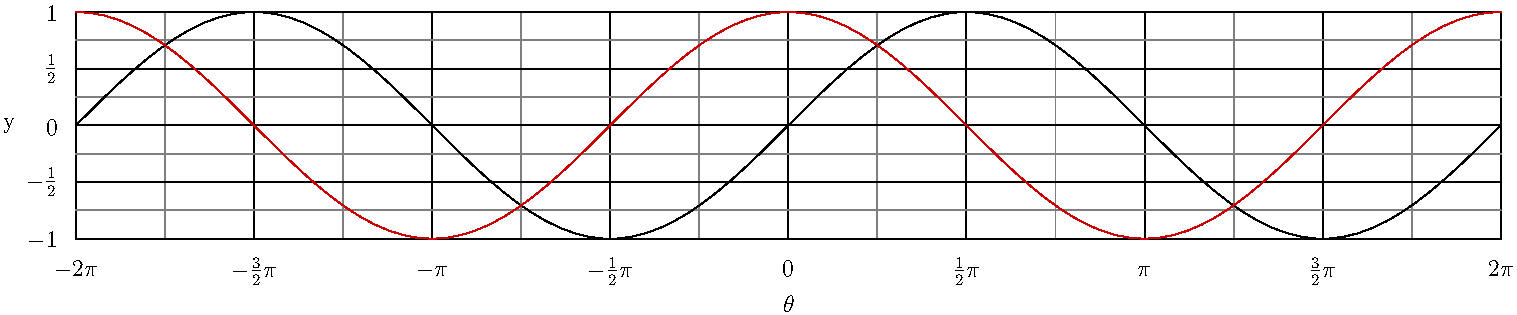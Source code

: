 import graph;
unitsize(2cm);

struct rational
{
  int p;
  int q;
  real ep=1/10^5;
};

rational operator init() {return new rational;}

rational rational(real x, real ep=1/10^5)
{
  rational orat;
  int q=1;
  while (abs(round(q*x)-q*x)>ep)
    {
      ++q;
    }
  orat.p=round(q*x);
  orat.q=q;
  orat.ep=ep;
  return orat;
}

int pgcd(int a, int b)
{
  int a_=abs(a), b_=abs(b), r=a_;
  if (b_>a_) {a_=b_; b_=r; r=a_;}
  while (r>0)
    {
      r=a_%b_;
      a_=b_;
      b_=r;
    }
  return a_;
}

string texfrac(int p, int q,
               string factor="",
               bool signin=false, bool factorin=true,
               bool displaystyle=false,
               bool zero=true)
{
  if (p==0) return (zero ? "$0$" : "");
  string disp= displaystyle ? "$\displaystyle " : "$";
  int pgcd=pgcd(p,q);
  int num= round(p/pgcd), den= round(q/pgcd);
  string nums;
  if (num==1)
    if (factor=="" || (!factorin && (den !=1))) nums="1"; else nums="";
  else
    if (num==-1)
      if (factor=="" || (!factorin && (den !=1))) nums="-1"; else nums="-";
    else nums= (string) num;
  if (den==1) return "$" + nums + factor + "$";
  else
    {
      string dens= (den==1) ? "" : (string) den;
      if (signin || num>0)
        if (factorin)
          return disp + "\frac{" + nums + factor + "}{" + (string) dens + "}$";
        else
          return disp + "\frac{" + nums + "}{" + (string) dens + "}"+ factor + "$";
      else
        {
          if (num==-1)
            if (factor=="" || !factorin) nums="1"; else nums="";
          else nums=(string)(abs(num));
        if (factorin)
          return disp + "-\frac{" + nums + factor + "}{" + (string) dens + "}$";
        else
          return disp + "-\frac{" + nums + "}{" + (string) dens + "}"+ factor + "$";
        }
    }
}

string texfrac(rational x,
               string factor="",
               bool signin=false, bool factorin=true,
               bool displaystyle=false,
               bool zero=true)
{
  return texfrac(x.p, x.q, factor, signin, factorin, displaystyle, zero);
}

ticklabel labelfrac(real ep=1/10^5, real factor=1.0,
                    string symbol="",
                    bool signin=false, bool symbolin=true,
                    bool displaystyle=false,
                    bool zero=true)
{
  return new string(real x)
    {
      return texfrac(rational(x/factor), symbol, signin, symbolin, displaystyle, zero);
    };
}

ticklabel labelfrac=labelfrac();

xlimits( -2pi, 2pi);
ylimits( -1, 1);

yaxis("y",LeftRight , Ticks(labelfrac,Step=.5,step=.25, ptick=grey, extend=true));

xaxis("$\theta$",BottomTop, Ticks(labelfrac(factor=pi,symbol="\pi",symbolin=false),
                           Step=pi/2, step=pi/4, ptick=grey, extend=true));

draw(graph(new real(real x){return sin(x);},-2pi,2pi));
draw(graph(new real(real x){return cos(x);},-2pi,2pi), .8red);